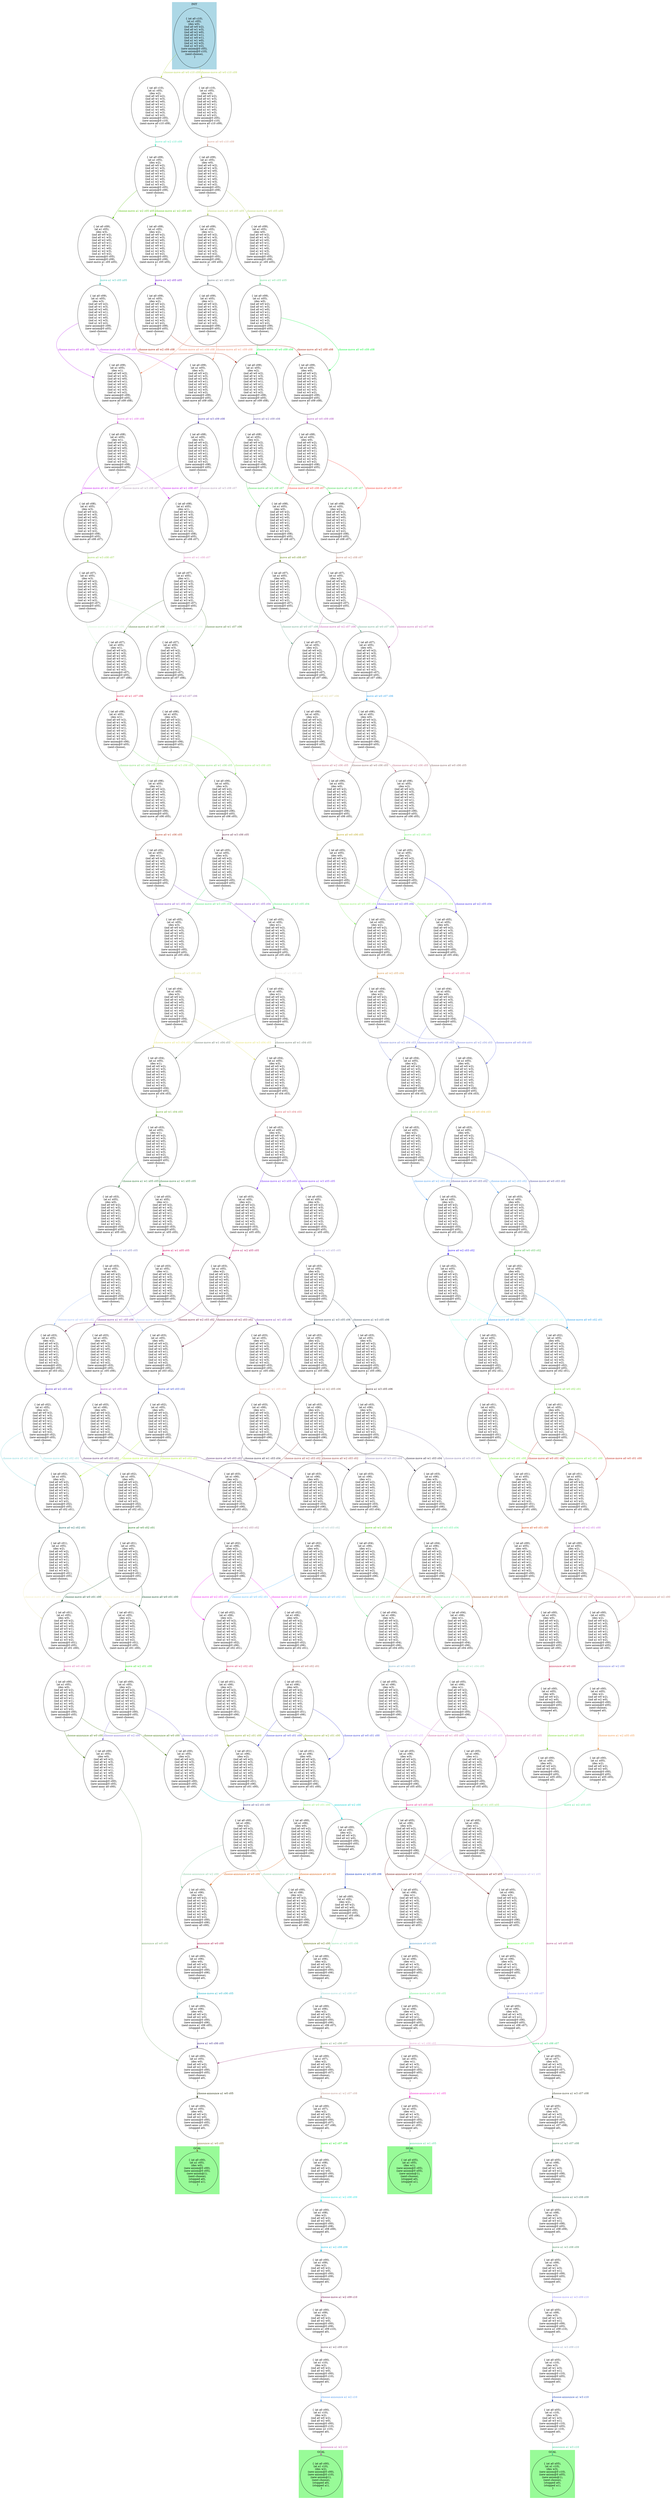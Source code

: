 digraph G {
0 [label="{ (at a0 c10),
(at a1 c05),
(des w0),
(ind a0 w0 w2),
(ind a0 w1 w3),
(ind a0 w2 w0),
(ind a0 w3 w1),
(ind a1 w0 w1),
(ind a1 w1 w0),
(ind a1 w2 w3),
(ind a1 w3 w2),
(new-axiom@0 c05),
(new-axiom@0 c10),
(next-choose),
 }"];
1 [label="{ (at a0 c10),
(at a1 c05),
(des w2),
(ind a0 w0 w2),
(ind a0 w1 w3),
(ind a0 w2 w0),
(ind a0 w3 w1),
(ind a1 w0 w1),
(ind a1 w1 w0),
(ind a1 w2 w3),
(ind a1 w3 w2),
(new-axiom@0 c05),
(new-axiom@0 c10),
(next-move a0 c10 c09),
 }"];
2 [label="{ (at a0 c10),
(at a1 c05),
(des w0),
(ind a0 w0 w2),
(ind a0 w1 w3),
(ind a0 w2 w0),
(ind a0 w3 w1),
(ind a1 w0 w1),
(ind a1 w1 w0),
(ind a1 w2 w3),
(ind a1 w3 w2),
(new-axiom@0 c05),
(new-axiom@0 c10),
(next-move a0 c10 c09),
 }"];
3 [label="{ (at a0 c09),
(at a1 c05),
(des w2),
(ind a0 w0 w2),
(ind a0 w1 w3),
(ind a0 w2 w0),
(ind a0 w3 w1),
(ind a1 w0 w1),
(ind a1 w1 w0),
(ind a1 w2 w3),
(ind a1 w3 w2),
(new-axiom@0 c05),
(new-axiom@0 c09),
(next-choose),
 }"];
4 [label="{ (at a0 c09),
(at a1 c05),
(des w0),
(ind a0 w0 w2),
(ind a0 w1 w3),
(ind a0 w2 w0),
(ind a0 w3 w1),
(ind a1 w0 w1),
(ind a1 w1 w0),
(ind a1 w2 w3),
(ind a1 w3 w2),
(new-axiom@0 c05),
(new-axiom@0 c09),
(next-choose),
 }"];
5 [label="{ (at a0 c09),
(at a1 c05),
(des w3),
(ind a0 w0 w2),
(ind a0 w1 w3),
(ind a0 w2 w0),
(ind a0 w3 w1),
(ind a1 w0 w1),
(ind a1 w1 w0),
(ind a1 w2 w3),
(ind a1 w3 w2),
(new-axiom@0 c05),
(new-axiom@0 c09),
(next-move a1 c05 x05),
 }"];
6 [label="{ (at a0 c09),
(at a1 c05),
(des w2),
(ind a0 w0 w2),
(ind a0 w1 w3),
(ind a0 w2 w0),
(ind a0 w3 w1),
(ind a1 w0 w1),
(ind a1 w1 w0),
(ind a1 w2 w3),
(ind a1 w3 w2),
(new-axiom@0 c05),
(new-axiom@0 c09),
(next-move a1 c05 x05),
 }"];
7 [label="{ (at a0 c09),
(at a1 c05),
(des w1),
(ind a0 w0 w2),
(ind a0 w1 w3),
(ind a0 w2 w0),
(ind a0 w3 w1),
(ind a1 w0 w1),
(ind a1 w1 w0),
(ind a1 w2 w3),
(ind a1 w3 w2),
(new-axiom@0 c05),
(new-axiom@0 c09),
(next-move a1 c05 x05),
 }"];
8 [label="{ (at a0 c09),
(at a1 c05),
(des w0),
(ind a0 w0 w2),
(ind a0 w1 w3),
(ind a0 w2 w0),
(ind a0 w3 w1),
(ind a1 w0 w1),
(ind a1 w1 w0),
(ind a1 w2 w3),
(ind a1 w3 w2),
(new-axiom@0 c05),
(new-axiom@0 c09),
(next-move a1 c05 x05),
 }"];
9 [label="{ (at a0 c09),
(at a1 x05),
(des w3),
(ind a0 w0 w2),
(ind a0 w1 w3),
(ind a0 w2 w0),
(ind a0 w3 w1),
(ind a1 w0 w1),
(ind a1 w1 w0),
(ind a1 w2 w3),
(ind a1 w3 w2),
(new-axiom@0 c09),
(new-axiom@0 x05),
(next-choose),
 }"];
10 [label="{ (at a0 c09),
(at a1 x05),
(des w2),
(ind a0 w0 w2),
(ind a0 w1 w3),
(ind a0 w2 w0),
(ind a0 w3 w1),
(ind a1 w0 w1),
(ind a1 w1 w0),
(ind a1 w2 w3),
(ind a1 w3 w2),
(new-axiom@0 c09),
(new-axiom@0 x05),
(next-choose),
 }"];
11 [label="{ (at a0 c09),
(at a1 x05),
(des w1),
(ind a0 w0 w2),
(ind a0 w1 w3),
(ind a0 w2 w0),
(ind a0 w3 w1),
(ind a1 w0 w1),
(ind a1 w1 w0),
(ind a1 w2 w3),
(ind a1 w3 w2),
(new-axiom@0 c09),
(new-axiom@0 x05),
(next-choose),
 }"];
12 [label="{ (at a0 c09),
(at a1 x05),
(des w0),
(ind a0 w0 w2),
(ind a0 w1 w3),
(ind a0 w2 w0),
(ind a0 w3 w1),
(ind a1 w0 w1),
(ind a1 w1 w0),
(ind a1 w2 w3),
(ind a1 w3 w2),
(new-axiom@0 c09),
(new-axiom@0 x05),
(next-choose),
 }"];
13 [label="{ (at a0 c09),
(at a1 x05),
(des w1),
(ind a0 w0 w2),
(ind a0 w1 w3),
(ind a0 w2 w0),
(ind a0 w3 w1),
(ind a1 w0 w1),
(ind a1 w1 w0),
(ind a1 w2 w3),
(ind a1 w3 w2),
(new-axiom@0 c09),
(new-axiom@0 x05),
(next-move a0 c09 c08),
 }"];
14 [label="{ (at a0 c09),
(at a1 x05),
(des w3),
(ind a0 w0 w2),
(ind a0 w1 w3),
(ind a0 w2 w0),
(ind a0 w3 w1),
(ind a1 w0 w1),
(ind a1 w1 w0),
(ind a1 w2 w3),
(ind a1 w3 w2),
(new-axiom@0 c09),
(new-axiom@0 x05),
(next-move a0 c09 c08),
 }"];
15 [label="{ (at a0 c09),
(at a1 x05),
(des w2),
(ind a0 w0 w2),
(ind a0 w1 w3),
(ind a0 w2 w0),
(ind a0 w3 w1),
(ind a1 w0 w1),
(ind a1 w1 w0),
(ind a1 w2 w3),
(ind a1 w3 w2),
(new-axiom@0 c09),
(new-axiom@0 x05),
(next-move a0 c09 c08),
 }"];
16 [label="{ (at a0 c09),
(at a1 x05),
(des w0),
(ind a0 w0 w2),
(ind a0 w1 w3),
(ind a0 w2 w0),
(ind a0 w3 w1),
(ind a1 w0 w1),
(ind a1 w1 w0),
(ind a1 w2 w3),
(ind a1 w3 w2),
(new-axiom@0 c09),
(new-axiom@0 x05),
(next-move a0 c09 c08),
 }"];
17 [label="{ (at a0 c08),
(at a1 x05),
(des w1),
(ind a0 w0 w2),
(ind a0 w1 w3),
(ind a0 w2 w0),
(ind a0 w3 w1),
(ind a1 w0 w1),
(ind a1 w1 w0),
(ind a1 w2 w3),
(ind a1 w3 w2),
(new-axiom@0 c08),
(new-axiom@0 x05),
(next-choose),
 }"];
18 [label="{ (at a0 c08),
(at a1 x05),
(des w3),
(ind a0 w0 w2),
(ind a0 w1 w3),
(ind a0 w2 w0),
(ind a0 w3 w1),
(ind a1 w0 w1),
(ind a1 w1 w0),
(ind a1 w2 w3),
(ind a1 w3 w2),
(new-axiom@0 c08),
(new-axiom@0 x05),
(next-choose),
 }"];
19 [label="{ (at a0 c08),
(at a1 x05),
(des w2),
(ind a0 w0 w2),
(ind a0 w1 w3),
(ind a0 w2 w0),
(ind a0 w3 w1),
(ind a1 w0 w1),
(ind a1 w1 w0),
(ind a1 w2 w3),
(ind a1 w3 w2),
(new-axiom@0 c08),
(new-axiom@0 x05),
(next-choose),
 }"];
20 [label="{ (at a0 c08),
(at a1 x05),
(des w0),
(ind a0 w0 w2),
(ind a0 w1 w3),
(ind a0 w2 w0),
(ind a0 w3 w1),
(ind a1 w0 w1),
(ind a1 w1 w0),
(ind a1 w2 w3),
(ind a1 w3 w2),
(new-axiom@0 c08),
(new-axiom@0 x05),
(next-choose),
 }"];
21 [label="{ (at a0 c08),
(at a1 x05),
(des w3),
(ind a0 w0 w2),
(ind a0 w1 w3),
(ind a0 w2 w0),
(ind a0 w3 w1),
(ind a1 w0 w1),
(ind a1 w1 w0),
(ind a1 w2 w3),
(ind a1 w3 w2),
(new-axiom@0 c08),
(new-axiom@0 x05),
(next-move a0 c08 c07),
 }"];
22 [label="{ (at a0 c08),
(at a1 x05),
(des w1),
(ind a0 w0 w2),
(ind a0 w1 w3),
(ind a0 w2 w0),
(ind a0 w3 w1),
(ind a1 w0 w1),
(ind a1 w1 w0),
(ind a1 w2 w3),
(ind a1 w3 w2),
(new-axiom@0 c08),
(new-axiom@0 x05),
(next-move a0 c08 c07),
 }"];
23 [label="{ (at a0 c08),
(at a1 x05),
(des w0),
(ind a0 w0 w2),
(ind a0 w1 w3),
(ind a0 w2 w0),
(ind a0 w3 w1),
(ind a1 w0 w1),
(ind a1 w1 w0),
(ind a1 w2 w3),
(ind a1 w3 w2),
(new-axiom@0 c08),
(new-axiom@0 x05),
(next-move a0 c08 c07),
 }"];
24 [label="{ (at a0 c08),
(at a1 x05),
(des w2),
(ind a0 w0 w2),
(ind a0 w1 w3),
(ind a0 w2 w0),
(ind a0 w3 w1),
(ind a1 w0 w1),
(ind a1 w1 w0),
(ind a1 w2 w3),
(ind a1 w3 w2),
(new-axiom@0 c08),
(new-axiom@0 x05),
(next-move a0 c08 c07),
 }"];
25 [label="{ (at a0 c07),
(at a1 x05),
(des w3),
(ind a0 w0 w2),
(ind a0 w1 w3),
(ind a0 w2 w0),
(ind a0 w3 w1),
(ind a1 w0 w1),
(ind a1 w1 w0),
(ind a1 w2 w3),
(ind a1 w3 w2),
(new-axiom@0 c07),
(new-axiom@0 x05),
(next-choose),
 }"];
26 [label="{ (at a0 c07),
(at a1 x05),
(des w1),
(ind a0 w0 w2),
(ind a0 w1 w3),
(ind a0 w2 w0),
(ind a0 w3 w1),
(ind a1 w0 w1),
(ind a1 w1 w0),
(ind a1 w2 w3),
(ind a1 w3 w2),
(new-axiom@0 c07),
(new-axiom@0 x05),
(next-choose),
 }"];
27 [label="{ (at a0 c07),
(at a1 x05),
(des w0),
(ind a0 w0 w2),
(ind a0 w1 w3),
(ind a0 w2 w0),
(ind a0 w3 w1),
(ind a1 w0 w1),
(ind a1 w1 w0),
(ind a1 w2 w3),
(ind a1 w3 w2),
(new-axiom@0 c07),
(new-axiom@0 x05),
(next-choose),
 }"];
28 [label="{ (at a0 c07),
(at a1 x05),
(des w2),
(ind a0 w0 w2),
(ind a0 w1 w3),
(ind a0 w2 w0),
(ind a0 w3 w1),
(ind a1 w0 w1),
(ind a1 w1 w0),
(ind a1 w2 w3),
(ind a1 w3 w2),
(new-axiom@0 c07),
(new-axiom@0 x05),
(next-choose),
 }"];
29 [label="{ (at a0 c07),
(at a1 x05),
(des w1),
(ind a0 w0 w2),
(ind a0 w1 w3),
(ind a0 w2 w0),
(ind a0 w3 w1),
(ind a1 w0 w1),
(ind a1 w1 w0),
(ind a1 w2 w3),
(ind a1 w3 w2),
(new-axiom@0 c07),
(new-axiom@0 x05),
(next-move a0 c07 c06),
 }"];
30 [label="{ (at a0 c07),
(at a1 x05),
(des w3),
(ind a0 w0 w2),
(ind a0 w1 w3),
(ind a0 w2 w0),
(ind a0 w3 w1),
(ind a1 w0 w1),
(ind a1 w1 w0),
(ind a1 w2 w3),
(ind a1 w3 w2),
(new-axiom@0 c07),
(new-axiom@0 x05),
(next-move a0 c07 c06),
 }"];
31 [label="{ (at a0 c07),
(at a1 x05),
(des w2),
(ind a0 w0 w2),
(ind a0 w1 w3),
(ind a0 w2 w0),
(ind a0 w3 w1),
(ind a1 w0 w1),
(ind a1 w1 w0),
(ind a1 w2 w3),
(ind a1 w3 w2),
(new-axiom@0 c07),
(new-axiom@0 x05),
(next-move a0 c07 c06),
 }"];
32 [label="{ (at a0 c07),
(at a1 x05),
(des w0),
(ind a0 w0 w2),
(ind a0 w1 w3),
(ind a0 w2 w0),
(ind a0 w3 w1),
(ind a1 w0 w1),
(ind a1 w1 w0),
(ind a1 w2 w3),
(ind a1 w3 w2),
(new-axiom@0 c07),
(new-axiom@0 x05),
(next-move a0 c07 c06),
 }"];
33 [label="{ (at a0 c06),
(at a1 x05),
(des w1),
(ind a0 w0 w2),
(ind a0 w1 w3),
(ind a0 w2 w0),
(ind a0 w3 w1),
(ind a1 w0 w1),
(ind a1 w1 w0),
(ind a1 w2 w3),
(ind a1 w3 w2),
(new-axiom@0 c06),
(new-axiom@0 x05),
(next-choose),
 }"];
34 [label="{ (at a0 c06),
(at a1 x05),
(des w3),
(ind a0 w0 w2),
(ind a0 w1 w3),
(ind a0 w2 w0),
(ind a0 w3 w1),
(ind a1 w0 w1),
(ind a1 w1 w0),
(ind a1 w2 w3),
(ind a1 w3 w2),
(new-axiom@0 c06),
(new-axiom@0 x05),
(next-choose),
 }"];
35 [label="{ (at a0 c06),
(at a1 x05),
(des w2),
(ind a0 w0 w2),
(ind a0 w1 w3),
(ind a0 w2 w0),
(ind a0 w3 w1),
(ind a1 w0 w1),
(ind a1 w1 w0),
(ind a1 w2 w3),
(ind a1 w3 w2),
(new-axiom@0 c06),
(new-axiom@0 x05),
(next-choose),
 }"];
36 [label="{ (at a0 c06),
(at a1 x05),
(des w0),
(ind a0 w0 w2),
(ind a0 w1 w3),
(ind a0 w2 w0),
(ind a0 w3 w1),
(ind a1 w0 w1),
(ind a1 w1 w0),
(ind a1 w2 w3),
(ind a1 w3 w2),
(new-axiom@0 c06),
(new-axiom@0 x05),
(next-choose),
 }"];
37 [label="{ (at a0 c06),
(at a1 x05),
(des w1),
(ind a0 w0 w2),
(ind a0 w1 w3),
(ind a0 w2 w0),
(ind a0 w3 w1),
(ind a1 w0 w1),
(ind a1 w1 w0),
(ind a1 w2 w3),
(ind a1 w3 w2),
(new-axiom@0 c06),
(new-axiom@0 x05),
(next-move a0 c06 c05),
 }"];
38 [label="{ (at a0 c06),
(at a1 x05),
(des w3),
(ind a0 w0 w2),
(ind a0 w1 w3),
(ind a0 w2 w0),
(ind a0 w3 w1),
(ind a1 w0 w1),
(ind a1 w1 w0),
(ind a1 w2 w3),
(ind a1 w3 w2),
(new-axiom@0 c06),
(new-axiom@0 x05),
(next-move a0 c06 c05),
 }"];
39 [label="{ (at a0 c06),
(at a1 x05),
(des w0),
(ind a0 w0 w2),
(ind a0 w1 w3),
(ind a0 w2 w0),
(ind a0 w3 w1),
(ind a1 w0 w1),
(ind a1 w1 w0),
(ind a1 w2 w3),
(ind a1 w3 w2),
(new-axiom@0 c06),
(new-axiom@0 x05),
(next-move a0 c06 c05),
 }"];
40 [label="{ (at a0 c06),
(at a1 x05),
(des w2),
(ind a0 w0 w2),
(ind a0 w1 w3),
(ind a0 w2 w0),
(ind a0 w3 w1),
(ind a1 w0 w1),
(ind a1 w1 w0),
(ind a1 w2 w3),
(ind a1 w3 w2),
(new-axiom@0 c06),
(new-axiom@0 x05),
(next-move a0 c06 c05),
 }"];
41 [label="{ (at a0 c05),
(at a1 x05),
(des w1),
(ind a0 w0 w2),
(ind a0 w1 w3),
(ind a0 w2 w0),
(ind a0 w3 w1),
(ind a1 w0 w1),
(ind a1 w1 w0),
(ind a1 w2 w3),
(ind a1 w3 w2),
(new-axiom@0 c05),
(new-axiom@0 x05),
(next-choose),
 }"];
42 [label="{ (at a0 c05),
(at a1 x05),
(des w3),
(ind a0 w0 w2),
(ind a0 w1 w3),
(ind a0 w2 w0),
(ind a0 w3 w1),
(ind a1 w0 w1),
(ind a1 w1 w0),
(ind a1 w2 w3),
(ind a1 w3 w2),
(new-axiom@0 c05),
(new-axiom@0 x05),
(next-choose),
 }"];
43 [label="{ (at a0 c05),
(at a1 x05),
(des w0),
(ind a0 w0 w2),
(ind a0 w1 w3),
(ind a0 w2 w0),
(ind a0 w3 w1),
(ind a1 w0 w1),
(ind a1 w1 w0),
(ind a1 w2 w3),
(ind a1 w3 w2),
(new-axiom@0 c05),
(new-axiom@0 x05),
(next-choose),
 }"];
44 [label="{ (at a0 c05),
(at a1 x05),
(des w2),
(ind a0 w0 w2),
(ind a0 w1 w3),
(ind a0 w2 w0),
(ind a0 w3 w1),
(ind a1 w0 w1),
(ind a1 w1 w0),
(ind a1 w2 w3),
(ind a1 w3 w2),
(new-axiom@0 c05),
(new-axiom@0 x05),
(next-choose),
 }"];
45 [label="{ (at a0 c05),
(at a1 x05),
(des w3),
(ind a0 w0 w2),
(ind a0 w1 w3),
(ind a0 w2 w0),
(ind a0 w3 w1),
(ind a1 w0 w1),
(ind a1 w1 w0),
(ind a1 w2 w3),
(ind a1 w3 w2),
(new-axiom@0 c05),
(new-axiom@0 x05),
(next-move a0 c05 c04),
 }"];
46 [label="{ (at a0 c05),
(at a1 x05),
(des w1),
(ind a0 w0 w2),
(ind a0 w1 w3),
(ind a0 w2 w0),
(ind a0 w3 w1),
(ind a1 w0 w1),
(ind a1 w1 w0),
(ind a1 w2 w3),
(ind a1 w3 w2),
(new-axiom@0 c05),
(new-axiom@0 x05),
(next-move a0 c05 c04),
 }"];
47 [label="{ (at a0 c05),
(at a1 x05),
(des w2),
(ind a0 w0 w2),
(ind a0 w1 w3),
(ind a0 w2 w0),
(ind a0 w3 w1),
(ind a1 w0 w1),
(ind a1 w1 w0),
(ind a1 w2 w3),
(ind a1 w3 w2),
(new-axiom@0 c05),
(new-axiom@0 x05),
(next-move a0 c05 c04),
 }"];
48 [label="{ (at a0 c05),
(at a1 x05),
(des w0),
(ind a0 w0 w2),
(ind a0 w1 w3),
(ind a0 w2 w0),
(ind a0 w3 w1),
(ind a1 w0 w1),
(ind a1 w1 w0),
(ind a1 w2 w3),
(ind a1 w3 w2),
(new-axiom@0 c05),
(new-axiom@0 x05),
(next-move a0 c05 c04),
 }"];
49 [label="{ (at a0 c04),
(at a1 x05),
(des w3),
(ind a0 w0 w2),
(ind a0 w1 w3),
(ind a0 w2 w0),
(ind a0 w3 w1),
(ind a1 w0 w1),
(ind a1 w1 w0),
(ind a1 w2 w3),
(ind a1 w3 w2),
(new-axiom@0 c04),
(new-axiom@0 x05),
(next-choose),
 }"];
50 [label="{ (at a0 c04),
(at a1 x05),
(des w1),
(ind a0 w0 w2),
(ind a0 w1 w3),
(ind a0 w2 w0),
(ind a0 w3 w1),
(ind a1 w0 w1),
(ind a1 w1 w0),
(ind a1 w2 w3),
(ind a1 w3 w2),
(new-axiom@0 c04),
(new-axiom@0 x05),
(next-choose),
 }"];
51 [label="{ (at a0 c04),
(at a1 x05),
(des w2),
(ind a0 w0 w2),
(ind a0 w1 w3),
(ind a0 w2 w0),
(ind a0 w3 w1),
(ind a1 w0 w1),
(ind a1 w1 w0),
(ind a1 w2 w3),
(ind a1 w3 w2),
(new-axiom@0 c04),
(new-axiom@0 x05),
(next-choose),
 }"];
52 [label="{ (at a0 c04),
(at a1 x05),
(des w0),
(ind a0 w0 w2),
(ind a0 w1 w3),
(ind a0 w2 w0),
(ind a0 w3 w1),
(ind a1 w0 w1),
(ind a1 w1 w0),
(ind a1 w2 w3),
(ind a1 w3 w2),
(new-axiom@0 c04),
(new-axiom@0 x05),
(next-choose),
 }"];
53 [label="{ (at a0 c04),
(at a1 x05),
(des w1),
(ind a0 w0 w2),
(ind a0 w1 w3),
(ind a0 w2 w0),
(ind a0 w3 w1),
(ind a1 w0 w1),
(ind a1 w1 w0),
(ind a1 w2 w3),
(ind a1 w3 w2),
(new-axiom@0 c04),
(new-axiom@0 x05),
(next-move a0 c04 c03),
 }"];
54 [label="{ (at a0 c04),
(at a1 x05),
(des w3),
(ind a0 w0 w2),
(ind a0 w1 w3),
(ind a0 w2 w0),
(ind a0 w3 w1),
(ind a1 w0 w1),
(ind a1 w1 w0),
(ind a1 w2 w3),
(ind a1 w3 w2),
(new-axiom@0 c04),
(new-axiom@0 x05),
(next-move a0 c04 c03),
 }"];
55 [label="{ (at a0 c04),
(at a1 x05),
(des w0),
(ind a0 w0 w2),
(ind a0 w1 w3),
(ind a0 w2 w0),
(ind a0 w3 w1),
(ind a1 w0 w1),
(ind a1 w1 w0),
(ind a1 w2 w3),
(ind a1 w3 w2),
(new-axiom@0 c04),
(new-axiom@0 x05),
(next-move a0 c04 c03),
 }"];
56 [label="{ (at a0 c04),
(at a1 x05),
(des w2),
(ind a0 w0 w2),
(ind a0 w1 w3),
(ind a0 w2 w0),
(ind a0 w3 w1),
(ind a1 w0 w1),
(ind a1 w1 w0),
(ind a1 w2 w3),
(ind a1 w3 w2),
(new-axiom@0 c04),
(new-axiom@0 x05),
(next-move a0 c04 c03),
 }"];
57 [label="{ (at a0 c03),
(at a1 x05),
(des w1),
(ind a0 w0 w2),
(ind a0 w1 w3),
(ind a0 w2 w0),
(ind a0 w3 w1),
(ind a1 w0 w1),
(ind a1 w1 w0),
(ind a1 w2 w3),
(ind a1 w3 w2),
(new-axiom@0 c03),
(new-axiom@0 x05),
(next-choose),
 }"];
58 [label="{ (at a0 c03),
(at a1 x05),
(des w3),
(ind a0 w0 w2),
(ind a0 w1 w3),
(ind a0 w2 w0),
(ind a0 w3 w1),
(ind a1 w0 w1),
(ind a1 w1 w0),
(ind a1 w2 w3),
(ind a1 w3 w2),
(new-axiom@0 c03),
(new-axiom@0 x05),
(next-choose),
 }"];
59 [label="{ (at a0 c03),
(at a1 x05),
(des w0),
(ind a0 w0 w2),
(ind a0 w1 w3),
(ind a0 w2 w0),
(ind a0 w3 w1),
(ind a1 w0 w1),
(ind a1 w1 w0),
(ind a1 w2 w3),
(ind a1 w3 w2),
(new-axiom@0 c03),
(new-axiom@0 x05),
(next-choose),
 }"];
60 [label="{ (at a0 c03),
(at a1 x05),
(des w2),
(ind a0 w0 w2),
(ind a0 w1 w3),
(ind a0 w2 w0),
(ind a0 w3 w1),
(ind a1 w0 w1),
(ind a1 w1 w0),
(ind a1 w2 w3),
(ind a1 w3 w2),
(new-axiom@0 c03),
(new-axiom@0 x05),
(next-choose),
 }"];
61 [label="{ (at a0 c03),
(at a1 x05),
(des w0),
(ind a0 w0 w2),
(ind a0 w1 w3),
(ind a0 w2 w0),
(ind a0 w3 w1),
(ind a1 w0 w1),
(ind a1 w1 w0),
(ind a1 w2 w3),
(ind a1 w3 w2),
(new-axiom@0 c03),
(new-axiom@0 x05),
(next-move a1 x05 c05),
 }"];
62 [label="{ (at a0 c03),
(at a1 x05),
(des w1),
(ind a0 w0 w2),
(ind a0 w1 w3),
(ind a0 w2 w0),
(ind a0 w3 w1),
(ind a1 w0 w1),
(ind a1 w1 w0),
(ind a1 w2 w3),
(ind a1 w3 w2),
(new-axiom@0 c03),
(new-axiom@0 x05),
(next-move a1 x05 c05),
 }"];
63 [label="{ (at a0 c03),
(at a1 x05),
(des w3),
(ind a0 w0 w2),
(ind a0 w1 w3),
(ind a0 w2 w0),
(ind a0 w3 w1),
(ind a1 w0 w1),
(ind a1 w1 w0),
(ind a1 w2 w3),
(ind a1 w3 w2),
(new-axiom@0 c03),
(new-axiom@0 x05),
(next-move a1 x05 c05),
 }"];
64 [label="{ (at a0 c03),
(at a1 x05),
(des w2),
(ind a0 w0 w2),
(ind a0 w1 w3),
(ind a0 w2 w0),
(ind a0 w3 w1),
(ind a1 w0 w1),
(ind a1 w1 w0),
(ind a1 w2 w3),
(ind a1 w3 w2),
(new-axiom@0 c03),
(new-axiom@0 x05),
(next-move a1 x05 c05),
 }"];
65 [label="{ (at a0 c03),
(at a1 x05),
(des w2),
(ind a0 w0 w2),
(ind a0 w1 w3),
(ind a0 w2 w0),
(ind a0 w3 w1),
(ind a1 w0 w1),
(ind a1 w1 w0),
(ind a1 w2 w3),
(ind a1 w3 w2),
(new-axiom@0 c03),
(new-axiom@0 x05),
(next-move a0 c03 c02),
 }"];
66 [label="{ (at a0 c03),
(at a1 x05),
(des w0),
(ind a0 w0 w2),
(ind a0 w1 w3),
(ind a0 w2 w0),
(ind a0 w3 w1),
(ind a1 w0 w1),
(ind a1 w1 w0),
(ind a1 w2 w3),
(ind a1 w3 w2),
(new-axiom@0 c03),
(new-axiom@0 x05),
(next-move a0 c03 c02),
 }"];
67 [label="{ (at a0 c03),
(at a1 c05),
(des w0),
(ind a0 w0 w2),
(ind a0 w1 w3),
(ind a0 w2 w0),
(ind a0 w3 w1),
(ind a1 w0 w1),
(ind a1 w1 w0),
(ind a1 w2 w3),
(ind a1 w3 w2),
(new-axiom@0 c03),
(new-axiom@0 c05),
(next-choose),
 }"];
68 [label="{ (at a0 c03),
(at a1 c05),
(des w1),
(ind a0 w0 w2),
(ind a0 w1 w3),
(ind a0 w2 w0),
(ind a0 w3 w1),
(ind a1 w0 w1),
(ind a1 w1 w0),
(ind a1 w2 w3),
(ind a1 w3 w2),
(new-axiom@0 c03),
(new-axiom@0 c05),
(next-choose),
 }"];
69 [label="{ (at a0 c03),
(at a1 c05),
(des w3),
(ind a0 w0 w2),
(ind a0 w1 w3),
(ind a0 w2 w0),
(ind a0 w3 w1),
(ind a1 w0 w1),
(ind a1 w1 w0),
(ind a1 w2 w3),
(ind a1 w3 w2),
(new-axiom@0 c03),
(new-axiom@0 c05),
(next-choose),
 }"];
70 [label="{ (at a0 c03),
(at a1 c05),
(des w2),
(ind a0 w0 w2),
(ind a0 w1 w3),
(ind a0 w2 w0),
(ind a0 w3 w1),
(ind a1 w0 w1),
(ind a1 w1 w0),
(ind a1 w2 w3),
(ind a1 w3 w2),
(new-axiom@0 c03),
(new-axiom@0 c05),
(next-choose),
 }"];
71 [label="{ (at a0 c02),
(at a1 x05),
(des w2),
(ind a0 w0 w2),
(ind a0 w1 w3),
(ind a0 w2 w0),
(ind a0 w3 w1),
(ind a1 w0 w1),
(ind a1 w1 w0),
(ind a1 w2 w3),
(ind a1 w3 w2),
(new-axiom@0 c02),
(new-axiom@0 x05),
(next-choose),
 }"];
72 [label="{ (at a0 c02),
(at a1 x05),
(des w0),
(ind a0 w0 w2),
(ind a0 w1 w3),
(ind a0 w2 w0),
(ind a0 w3 w1),
(ind a1 w0 w1),
(ind a1 w1 w0),
(ind a1 w2 w3),
(ind a1 w3 w2),
(new-axiom@0 c02),
(new-axiom@0 x05),
(next-choose),
 }"];
73 [label="{ (at a0 c03),
(at a1 c05),
(des w2),
(ind a0 w0 w2),
(ind a0 w1 w3),
(ind a0 w2 w0),
(ind a0 w3 w1),
(ind a1 w0 w1),
(ind a1 w1 w0),
(ind a1 w2 w3),
(ind a1 w3 w2),
(new-axiom@0 c03),
(new-axiom@0 c05),
(next-move a0 c03 c02),
 }"];
74 [label="{ (at a0 c03),
(at a1 c05),
(des w0),
(ind a0 w0 w2),
(ind a0 w1 w3),
(ind a0 w2 w0),
(ind a0 w3 w1),
(ind a1 w0 w1),
(ind a1 w1 w0),
(ind a1 w2 w3),
(ind a1 w3 w2),
(new-axiom@0 c03),
(new-axiom@0 c05),
(next-move a0 c03 c02),
 }"];
75 [label="{ (at a0 c03),
(at a1 c05),
(des w0),
(ind a0 w0 w2),
(ind a0 w1 w3),
(ind a0 w2 w0),
(ind a0 w3 w1),
(ind a1 w0 w1),
(ind a1 w1 w0),
(ind a1 w2 w3),
(ind a1 w3 w2),
(new-axiom@0 c03),
(new-axiom@0 c05),
(next-move a1 c05 c06),
 }"];
76 [label="{ (at a0 c03),
(at a1 c05),
(des w1),
(ind a0 w0 w2),
(ind a0 w1 w3),
(ind a0 w2 w0),
(ind a0 w3 w1),
(ind a1 w0 w1),
(ind a1 w1 w0),
(ind a1 w2 w3),
(ind a1 w3 w2),
(new-axiom@0 c03),
(new-axiom@0 c05),
(next-move a1 c05 c06),
 }"];
77 [label="{ (at a0 c03),
(at a1 c05),
(des w2),
(ind a0 w0 w2),
(ind a0 w1 w3),
(ind a0 w2 w0),
(ind a0 w3 w1),
(ind a1 w0 w1),
(ind a1 w1 w0),
(ind a1 w2 w3),
(ind a1 w3 w2),
(new-axiom@0 c03),
(new-axiom@0 c05),
(next-move a1 c05 c06),
 }"];
78 [label="{ (at a0 c03),
(at a1 c05),
(des w3),
(ind a0 w0 w2),
(ind a0 w1 w3),
(ind a0 w2 w0),
(ind a0 w3 w1),
(ind a1 w0 w1),
(ind a1 w1 w0),
(ind a1 w2 w3),
(ind a1 w3 w2),
(new-axiom@0 c03),
(new-axiom@0 c05),
(next-move a1 c05 c06),
 }"];
79 [label="{ (at a0 c02),
(at a1 x05),
(des w2),
(ind a0 w0 w2),
(ind a0 w1 w3),
(ind a0 w2 w0),
(ind a0 w3 w1),
(ind a1 w0 w1),
(ind a1 w1 w0),
(ind a1 w2 w3),
(ind a1 w3 w2),
(new-axiom@0 c02),
(new-axiom@0 x05),
(next-move a0 c02 c01),
 }"];
80 [label="{ (at a0 c02),
(at a1 x05),
(des w0),
(ind a0 w0 w2),
(ind a0 w1 w3),
(ind a0 w2 w0),
(ind a0 w3 w1),
(ind a1 w0 w1),
(ind a1 w1 w0),
(ind a1 w2 w3),
(ind a1 w3 w2),
(new-axiom@0 c02),
(new-axiom@0 x05),
(next-move a0 c02 c01),
 }"];
81 [label="{ (at a0 c02),
(at a1 c05),
(des w2),
(ind a0 w0 w2),
(ind a0 w1 w3),
(ind a0 w2 w0),
(ind a0 w3 w1),
(ind a1 w0 w1),
(ind a1 w1 w0),
(ind a1 w2 w3),
(ind a1 w3 w2),
(new-axiom@0 c02),
(new-axiom@0 c05),
(next-choose),
 }"];
82 [label="{ (at a0 c02),
(at a1 c05),
(des w0),
(ind a0 w0 w2),
(ind a0 w1 w3),
(ind a0 w2 w0),
(ind a0 w3 w1),
(ind a1 w0 w1),
(ind a1 w1 w0),
(ind a1 w2 w3),
(ind a1 w3 w2),
(new-axiom@0 c02),
(new-axiom@0 c05),
(next-choose),
 }"];
83 [label="{ (at a0 c03),
(at a1 c06),
(des w0),
(ind a0 w0 w2),
(ind a0 w1 w3),
(ind a0 w2 w0),
(ind a0 w3 w1),
(ind a1 w0 w1),
(ind a1 w1 w0),
(ind a1 w2 w3),
(ind a1 w3 w2),
(new-axiom@0 c03),
(new-axiom@0 c06),
(next-choose),
 }"];
84 [label="{ (at a0 c03),
(at a1 c06),
(des w1),
(ind a0 w0 w2),
(ind a0 w1 w3),
(ind a0 w2 w0),
(ind a0 w3 w1),
(ind a1 w0 w1),
(ind a1 w1 w0),
(ind a1 w2 w3),
(ind a1 w3 w2),
(new-axiom@0 c03),
(new-axiom@0 c06),
(next-choose),
 }"];
85 [label="{ (at a0 c03),
(at a1 c06),
(des w2),
(ind a0 w0 w2),
(ind a0 w1 w3),
(ind a0 w2 w0),
(ind a0 w3 w1),
(ind a1 w0 w1),
(ind a1 w1 w0),
(ind a1 w2 w3),
(ind a1 w3 w2),
(new-axiom@0 c03),
(new-axiom@0 c06),
(next-choose),
 }"];
86 [label="{ (at a0 c03),
(at a1 c06),
(des w3),
(ind a0 w0 w2),
(ind a0 w1 w3),
(ind a0 w2 w0),
(ind a0 w3 w1),
(ind a1 w0 w1),
(ind a1 w1 w0),
(ind a1 w2 w3),
(ind a1 w3 w2),
(new-axiom@0 c03),
(new-axiom@0 c06),
(next-choose),
 }"];
87 [label="{ (at a0 c01),
(at a1 x05),
(des w2),
(ind a0 w0 w2),
(ind a0 w1 w3),
(ind a0 w2 w0),
(ind a0 w3 w1),
(ind a1 w0 w1),
(ind a1 w1 w0),
(ind a1 w2 w3),
(ind a1 w3 w2),
(new-axiom@0 c01),
(new-axiom@0 x05),
(next-choose),
 }"];
88 [label="{ (at a0 c01),
(at a1 x05),
(des w0),
(ind a0 w0 w2),
(ind a0 w1 w3),
(ind a0 w2 w0),
(ind a0 w3 w1),
(ind a1 w0 w1),
(ind a1 w1 w0),
(ind a1 w2 w3),
(ind a1 w3 w2),
(new-axiom@0 c01),
(new-axiom@0 x05),
(next-choose),
 }"];
89 [label="{ (at a0 c02),
(at a1 c05),
(des w2),
(ind a0 w0 w2),
(ind a0 w1 w3),
(ind a0 w2 w0),
(ind a0 w3 w1),
(ind a1 w0 w1),
(ind a1 w1 w0),
(ind a1 w2 w3),
(ind a1 w3 w2),
(new-axiom@0 c02),
(new-axiom@0 c05),
(next-move a0 c02 c01),
 }"];
90 [label="{ (at a0 c02),
(at a1 c05),
(des w0),
(ind a0 w0 w2),
(ind a0 w1 w3),
(ind a0 w2 w0),
(ind a0 w3 w1),
(ind a1 w0 w1),
(ind a1 w1 w0),
(ind a1 w2 w3),
(ind a1 w3 w2),
(new-axiom@0 c02),
(new-axiom@0 c05),
(next-move a0 c02 c01),
 }"];
91 [label="{ (at a0 c03),
(at a1 c06),
(des w2),
(ind a0 w0 w2),
(ind a0 w1 w3),
(ind a0 w2 w0),
(ind a0 w3 w1),
(ind a1 w0 w1),
(ind a1 w1 w0),
(ind a1 w2 w3),
(ind a1 w3 w2),
(new-axiom@0 c03),
(new-axiom@0 c06),
(next-move a0 c03 c02),
 }"];
92 [label="{ (at a0 c03),
(at a1 c06),
(des w0),
(ind a0 w0 w2),
(ind a0 w1 w3),
(ind a0 w2 w0),
(ind a0 w3 w1),
(ind a1 w0 w1),
(ind a1 w1 w0),
(ind a1 w2 w3),
(ind a1 w3 w2),
(new-axiom@0 c03),
(new-axiom@0 c06),
(next-move a0 c03 c02),
 }"];
93 [label="{ (at a0 c03),
(at a1 c06),
(des w1),
(ind a0 w0 w2),
(ind a0 w1 w3),
(ind a0 w2 w0),
(ind a0 w3 w1),
(ind a1 w0 w1),
(ind a1 w1 w0),
(ind a1 w2 w3),
(ind a1 w3 w2),
(new-axiom@0 c03),
(new-axiom@0 c06),
(next-move a0 c03 c04),
 }"];
94 [label="{ (at a0 c03),
(at a1 c06),
(des w3),
(ind a0 w0 w2),
(ind a0 w1 w3),
(ind a0 w2 w0),
(ind a0 w3 w1),
(ind a1 w0 w1),
(ind a1 w1 w0),
(ind a1 w2 w3),
(ind a1 w3 w2),
(new-axiom@0 c03),
(new-axiom@0 c06),
(next-move a0 c03 c04),
 }"];
95 [label="{ (at a0 c01),
(at a1 x05),
(des w0),
(ind a0 w0 w2),
(ind a0 w1 w3),
(ind a0 w2 w0),
(ind a0 w3 w1),
(ind a1 w0 w1),
(ind a1 w1 w0),
(ind a1 w2 w3),
(ind a1 w3 w2),
(new-axiom@0 c01),
(new-axiom@0 x05),
(next-move a0 c01 c00),
 }"];
96 [label="{ (at a0 c01),
(at a1 x05),
(des w2),
(ind a0 w0 w2),
(ind a0 w1 w3),
(ind a0 w2 w0),
(ind a0 w3 w1),
(ind a1 w0 w1),
(ind a1 w1 w0),
(ind a1 w2 w3),
(ind a1 w3 w2),
(new-axiom@0 c01),
(new-axiom@0 x05),
(next-move a0 c01 c00),
 }"];
97 [label="{ (at a0 c01),
(at a1 c05),
(des w2),
(ind a0 w0 w2),
(ind a0 w1 w3),
(ind a0 w2 w0),
(ind a0 w3 w1),
(ind a1 w0 w1),
(ind a1 w1 w0),
(ind a1 w2 w3),
(ind a1 w3 w2),
(new-axiom@0 c01),
(new-axiom@0 c05),
(next-choose),
 }"];
98 [label="{ (at a0 c01),
(at a1 c05),
(des w0),
(ind a0 w0 w2),
(ind a0 w1 w3),
(ind a0 w2 w0),
(ind a0 w3 w1),
(ind a1 w0 w1),
(ind a1 w1 w0),
(ind a1 w2 w3),
(ind a1 w3 w2),
(new-axiom@0 c01),
(new-axiom@0 c05),
(next-choose),
 }"];
99 [label="{ (at a0 c02),
(at a1 c06),
(des w2),
(ind a0 w0 w2),
(ind a0 w1 w3),
(ind a0 w2 w0),
(ind a0 w3 w1),
(ind a1 w0 w1),
(ind a1 w1 w0),
(ind a1 w2 w3),
(ind a1 w3 w2),
(new-axiom@0 c02),
(new-axiom@0 c06),
(next-choose),
 }"];
100 [label="{ (at a0 c02),
(at a1 c06),
(des w0),
(ind a0 w0 w2),
(ind a0 w1 w3),
(ind a0 w2 w0),
(ind a0 w3 w1),
(ind a1 w0 w1),
(ind a1 w1 w0),
(ind a1 w2 w3),
(ind a1 w3 w2),
(new-axiom@0 c02),
(new-axiom@0 c06),
(next-choose),
 }"];
101 [label="{ (at a0 c04),
(at a1 c06),
(des w1),
(ind a0 w0 w2),
(ind a0 w1 w3),
(ind a0 w2 w0),
(ind a0 w3 w1),
(ind a1 w0 w1),
(ind a1 w1 w0),
(ind a1 w2 w3),
(ind a1 w3 w2),
(new-axiom@0 c04),
(new-axiom@0 c06),
(next-choose),
 }"];
102 [label="{ (at a0 c04),
(at a1 c06),
(des w3),
(ind a0 w0 w2),
(ind a0 w1 w3),
(ind a0 w2 w0),
(ind a0 w3 w1),
(ind a1 w0 w1),
(ind a1 w1 w0),
(ind a1 w2 w3),
(ind a1 w3 w2),
(new-axiom@0 c04),
(new-axiom@0 c06),
(next-choose),
 }"];
103 [label="{ (at a0 c00),
(at a1 x05),
(des w0),
(ind a0 w0 w2),
(ind a0 w1 w3),
(ind a0 w2 w0),
(ind a0 w3 w1),
(ind a1 w0 w1),
(ind a1 w1 w0),
(ind a1 w2 w3),
(ind a1 w3 w2),
(new-axiom@0 c00),
(new-axiom@0 x05),
(next-choose),
 }"];
104 [label="{ (at a0 c00),
(at a1 x05),
(des w2),
(ind a0 w0 w2),
(ind a0 w1 w3),
(ind a0 w2 w0),
(ind a0 w3 w1),
(ind a1 w0 w1),
(ind a1 w1 w0),
(ind a1 w2 w3),
(ind a1 w3 w2),
(new-axiom@0 c00),
(new-axiom@0 x05),
(next-choose),
 }"];
105 [label="{ (at a0 c01),
(at a1 c05),
(des w0),
(ind a0 w0 w2),
(ind a0 w1 w3),
(ind a0 w2 w0),
(ind a0 w3 w1),
(ind a1 w0 w1),
(ind a1 w1 w0),
(ind a1 w2 w3),
(ind a1 w3 w2),
(new-axiom@0 c01),
(new-axiom@0 c05),
(next-move a0 c01 c00),
 }"];
106 [label="{ (at a0 c01),
(at a1 c05),
(des w2),
(ind a0 w0 w2),
(ind a0 w1 w3),
(ind a0 w2 w0),
(ind a0 w3 w1),
(ind a1 w0 w1),
(ind a1 w1 w0),
(ind a1 w2 w3),
(ind a1 w3 w2),
(new-axiom@0 c01),
(new-axiom@0 c05),
(next-move a0 c01 c00),
 }"];
107 [label="{ (at a0 c02),
(at a1 c06),
(des w2),
(ind a0 w0 w2),
(ind a0 w1 w3),
(ind a0 w2 w0),
(ind a0 w3 w1),
(ind a1 w0 w1),
(ind a1 w1 w0),
(ind a1 w2 w3),
(ind a1 w3 w2),
(new-axiom@0 c02),
(new-axiom@0 c06),
(next-move a0 c02 c01),
 }"];
108 [label="{ (at a0 c02),
(at a1 c06),
(des w0),
(ind a0 w0 w2),
(ind a0 w1 w3),
(ind a0 w2 w0),
(ind a0 w3 w1),
(ind a1 w0 w1),
(ind a1 w1 w0),
(ind a1 w2 w3),
(ind a1 w3 w2),
(new-axiom@0 c02),
(new-axiom@0 c06),
(next-move a0 c02 c01),
 }"];
109 [label="{ (at a0 c04),
(at a1 c06),
(des w3),
(ind a0 w0 w2),
(ind a0 w1 w3),
(ind a0 w2 w0),
(ind a0 w3 w1),
(ind a1 w0 w1),
(ind a1 w1 w0),
(ind a1 w2 w3),
(ind a1 w3 w2),
(new-axiom@0 c04),
(new-axiom@0 c06),
(next-move a0 c04 c05),
 }"];
110 [label="{ (at a0 c04),
(at a1 c06),
(des w1),
(ind a0 w0 w2),
(ind a0 w1 w3),
(ind a0 w2 w0),
(ind a0 w3 w1),
(ind a1 w0 w1),
(ind a1 w1 w0),
(ind a1 w2 w3),
(ind a1 w3 w2),
(new-axiom@0 c04),
(new-axiom@0 c06),
(next-move a0 c04 c05),
 }"];
111 [label="{ (at a0 c00),
(at a1 x05),
(des w2),
(ind a0 w0 w2),
(ind a0 w1 w3),
(ind a0 w2 w0),
(ind a0 w3 w1),
(ind a1 w0 w1),
(ind a1 w1 w0),
(ind a1 w2 w3),
(ind a1 w3 w2),
(new-axiom@0 c00),
(new-axiom@0 x05),
(next-annc a0 c00),
 }"];
112 [label="{ (at a0 c00),
(at a1 x05),
(des w0),
(ind a0 w0 w2),
(ind a0 w1 w3),
(ind a0 w2 w0),
(ind a0 w3 w1),
(ind a1 w0 w1),
(ind a1 w1 w0),
(ind a1 w2 w3),
(ind a1 w3 w2),
(new-axiom@0 c00),
(new-axiom@0 x05),
(next-annc a0 c00),
 }"];
113 [label="{ (at a0 c00),
(at a1 c05),
(des w0),
(ind a0 w0 w2),
(ind a0 w1 w3),
(ind a0 w2 w0),
(ind a0 w3 w1),
(ind a1 w0 w1),
(ind a1 w1 w0),
(ind a1 w2 w3),
(ind a1 w3 w2),
(new-axiom@0 c00),
(new-axiom@0 c05),
(next-choose),
 }"];
114 [label="{ (at a0 c00),
(at a1 c05),
(des w2),
(ind a0 w0 w2),
(ind a0 w1 w3),
(ind a0 w2 w0),
(ind a0 w3 w1),
(ind a1 w0 w1),
(ind a1 w1 w0),
(ind a1 w2 w3),
(ind a1 w3 w2),
(new-axiom@0 c00),
(new-axiom@0 c05),
(next-choose),
 }"];
115 [label="{ (at a0 c01),
(at a1 c06),
(des w2),
(ind a0 w0 w2),
(ind a0 w1 w3),
(ind a0 w2 w0),
(ind a0 w3 w1),
(ind a1 w0 w1),
(ind a1 w1 w0),
(ind a1 w2 w3),
(ind a1 w3 w2),
(new-axiom@0 c01),
(new-axiom@0 c06),
(next-choose),
 }"];
116 [label="{ (at a0 c01),
(at a1 c06),
(des w0),
(ind a0 w0 w2),
(ind a0 w1 w3),
(ind a0 w2 w0),
(ind a0 w3 w1),
(ind a1 w0 w1),
(ind a1 w1 w0),
(ind a1 w2 w3),
(ind a1 w3 w2),
(new-axiom@0 c01),
(new-axiom@0 c06),
(next-choose),
 }"];
117 [label="{ (at a0 c05),
(at a1 c06),
(des w3),
(ind a0 w0 w2),
(ind a0 w1 w3),
(ind a0 w2 w0),
(ind a0 w3 w1),
(ind a1 w0 w1),
(ind a1 w1 w0),
(ind a1 w2 w3),
(ind a1 w3 w2),
(new-axiom@0 c05),
(new-axiom@0 c06),
(next-choose),
 }"];
118 [label="{ (at a0 c05),
(at a1 c06),
(des w1),
(ind a0 w0 w2),
(ind a0 w1 w3),
(ind a0 w2 w0),
(ind a0 w3 w1),
(ind a1 w0 w1),
(ind a1 w1 w0),
(ind a1 w2 w3),
(ind a1 w3 w2),
(new-axiom@0 c05),
(new-axiom@0 c06),
(next-choose),
 }"];
119 [label="{ (at a0 c00),
(at a1 x05),
(des w2),
(ind a0 w0 w2),
(ind a0 w2 w0),
(new-axiom@0 c00),
(new-axiom@0 x05),
(next-choose),
(stopped a0),
 }"];
120 [label="{ (at a0 c00),
(at a1 x05),
(des w0),
(ind a0 w0 w2),
(ind a0 w2 w0),
(new-axiom@0 c00),
(new-axiom@0 x05),
(next-choose),
(stopped a0),
 }"];
121 [label="{ (at a0 c00),
(at a1 c05),
(des w2),
(ind a0 w0 w2),
(ind a0 w1 w3),
(ind a0 w2 w0),
(ind a0 w3 w1),
(ind a1 w0 w1),
(ind a1 w1 w0),
(ind a1 w2 w3),
(ind a1 w3 w2),
(new-axiom@0 c00),
(new-axiom@0 c05),
(next-annc a0 c00),
 }"];
122 [label="{ (at a0 c00),
(at a1 c05),
(des w0),
(ind a0 w0 w2),
(ind a0 w1 w3),
(ind a0 w2 w0),
(ind a0 w3 w1),
(ind a1 w0 w1),
(ind a1 w1 w0),
(ind a1 w2 w3),
(ind a1 w3 w2),
(new-axiom@0 c00),
(new-axiom@0 c05),
(next-annc a0 c00),
 }"];
123 [label="{ (at a0 c01),
(at a1 c06),
(des w0),
(ind a0 w0 w2),
(ind a0 w1 w3),
(ind a0 w2 w0),
(ind a0 w3 w1),
(ind a1 w0 w1),
(ind a1 w1 w0),
(ind a1 w2 w3),
(ind a1 w3 w2),
(new-axiom@0 c01),
(new-axiom@0 c06),
(next-move a0 c01 c00),
 }"];
124 [label="{ (at a0 c01),
(at a1 c06),
(des w2),
(ind a0 w0 w2),
(ind a0 w1 w3),
(ind a0 w2 w0),
(ind a0 w3 w1),
(ind a1 w0 w1),
(ind a1 w1 w0),
(ind a1 w2 w3),
(ind a1 w3 w2),
(new-axiom@0 c01),
(new-axiom@0 c06),
(next-move a0 c01 c00),
 }"];
125 [label="{ (at a0 c05),
(at a1 c06),
(des w1),
(ind a0 w0 w2),
(ind a0 w1 w3),
(ind a0 w2 w0),
(ind a0 w3 w1),
(ind a1 w0 w1),
(ind a1 w1 w0),
(ind a1 w2 w3),
(ind a1 w3 w2),
(new-axiom@0 c05),
(new-axiom@0 c06),
(next-move a0 c05 x05),
 }"];
126 [label="{ (at a0 c05),
(at a1 c06),
(des w3),
(ind a0 w0 w2),
(ind a0 w1 w3),
(ind a0 w2 w0),
(ind a0 w3 w1),
(ind a1 w0 w1),
(ind a1 w1 w0),
(ind a1 w2 w3),
(ind a1 w3 w2),
(new-axiom@0 c05),
(new-axiom@0 c06),
(next-move a0 c05 x05),
 }"];
127 [label="{ (at a0 c00),
(at a1 x05),
(des w2),
(ind a0 w0 w2),
(ind a0 w2 w0),
(new-axiom@0 c00),
(new-axiom@0 x05),
(next-move a1 x05 c05),
(stopped a0),
 }"];
128 [label="{ (at a0 c00),
(at a1 x05),
(des w0),
(ind a0 w0 w2),
(ind a0 w2 w0),
(new-axiom@0 c00),
(new-axiom@0 x05),
(next-move a1 x05 c05),
(stopped a0),
 }"];
129 [label="{ (at a0 c00),
(at a1 c05),
(des w2),
(ind a0 w0 w2),
(ind a0 w2 w0),
(new-axiom@0 c00),
(new-axiom@0 c05),
(next-choose),
(stopped a0),
 }"];
130 [label="{ (at a0 c00),
(at a1 c05),
(des w0),
(ind a0 w0 w2),
(ind a0 w2 w0),
(new-axiom@0 c00),
(new-axiom@0 c05),
(next-choose),
(stopped a0),
 }"];
131 [label="{ (at a0 c00),
(at a1 c06),
(des w0),
(ind a0 w0 w2),
(ind a0 w1 w3),
(ind a0 w2 w0),
(ind a0 w3 w1),
(ind a1 w0 w1),
(ind a1 w1 w0),
(ind a1 w2 w3),
(ind a1 w3 w2),
(new-axiom@0 c00),
(new-axiom@0 c06),
(next-choose),
 }"];
132 [label="{ (at a0 c00),
(at a1 c06),
(des w2),
(ind a0 w0 w2),
(ind a0 w1 w3),
(ind a0 w2 w0),
(ind a0 w3 w1),
(ind a1 w0 w1),
(ind a1 w1 w0),
(ind a1 w2 w3),
(ind a1 w3 w2),
(new-axiom@0 c00),
(new-axiom@0 c06),
(next-choose),
 }"];
133 [label="{ (at a0 x05),
(at a1 c06),
(des w1),
(ind a0 w0 w2),
(ind a0 w1 w3),
(ind a0 w2 w0),
(ind a0 w3 w1),
(ind a1 w0 w1),
(ind a1 w1 w0),
(ind a1 w2 w3),
(ind a1 w3 w2),
(new-axiom@0 c06),
(new-axiom@0 x05),
(next-choose),
 }"];
134 [label="{ (at a0 x05),
(at a1 c06),
(des w3),
(ind a0 w0 w2),
(ind a0 w1 w3),
(ind a0 w2 w0),
(ind a0 w3 w1),
(ind a1 w0 w1),
(ind a1 w1 w0),
(ind a1 w2 w3),
(ind a1 w3 w2),
(new-axiom@0 c06),
(new-axiom@0 x05),
(next-choose),
 }"];
135 [label="{ (at a0 c00),
(at a1 c05),
(des w2),
(ind a0 w0 w2),
(ind a0 w2 w0),
(new-axiom@0 c00),
(new-axiom@0 c05),
(next-move a1 c05 c06),
(stopped a0),
 }"];
136 [label="{ (at a0 c00),
(at a1 c05),
(des w0),
(ind a0 w0 w2),
(ind a0 w2 w0),
(new-axiom@0 c00),
(new-axiom@0 c05),
(next-annc a1 c05),
(stopped a0),
 }"];
137 [label="{ (at a0 c00),
(at a1 c06),
(des w2),
(ind a0 w0 w2),
(ind a0 w1 w3),
(ind a0 w2 w0),
(ind a0 w3 w1),
(ind a1 w0 w1),
(ind a1 w1 w0),
(ind a1 w2 w3),
(ind a1 w3 w2),
(new-axiom@0 c00),
(new-axiom@0 c06),
(next-annc a0 c00),
 }"];
138 [label="{ (at a0 c00),
(at a1 c06),
(des w0),
(ind a0 w0 w2),
(ind a0 w1 w3),
(ind a0 w2 w0),
(ind a0 w3 w1),
(ind a1 w0 w1),
(ind a1 w1 w0),
(ind a1 w2 w3),
(ind a1 w3 w2),
(new-axiom@0 c00),
(new-axiom@0 c06),
(next-annc a0 c00),
 }"];
139 [label="{ (at a0 x05),
(at a1 c06),
(des w1),
(ind a0 w0 w2),
(ind a0 w1 w3),
(ind a0 w2 w0),
(ind a0 w3 w1),
(ind a1 w0 w1),
(ind a1 w1 w0),
(ind a1 w2 w3),
(ind a1 w3 w2),
(new-axiom@0 c06),
(new-axiom@0 x05),
(next-annc a0 x05),
 }"];
140 [label="{ (at a0 x05),
(at a1 c06),
(des w3),
(ind a0 w0 w2),
(ind a0 w1 w3),
(ind a0 w2 w0),
(ind a0 w3 w1),
(ind a1 w0 w1),
(ind a1 w1 w0),
(ind a1 w2 w3),
(ind a1 w3 w2),
(new-axiom@0 c06),
(new-axiom@0 x05),
(next-annc a0 x05),
 }"];
141 [label="{ (at a0 c00),
(at a1 c06),
(des w2),
(ind a0 w0 w2),
(ind a0 w2 w0),
(new-axiom@0 c00),
(new-axiom@0 c06),
(next-choose),
(stopped a0),
 }"];
142 [label="{ (at a0 c00),
(at a1 c05),
(des w0),
(new-axiom@0 c00),
(new-axiom@0 c05),
(new-axiom@1),
(next-choose),
(stopped a0),
(stopped a1),
 }"];
143 [label="{ (at a0 c00),
(at a1 c06),
(des w0),
(ind a0 w0 w2),
(ind a0 w2 w0),
(new-axiom@0 c00),
(new-axiom@0 c06),
(next-choose),
(stopped a0),
 }"];
144 [label="{ (at a0 x05),
(at a1 c06),
(des w1),
(ind a0 w1 w3),
(ind a0 w3 w1),
(new-axiom@0 c06),
(new-axiom@0 x05),
(next-choose),
(stopped a0),
 }"];
145 [label="{ (at a0 x05),
(at a1 c06),
(des w3),
(ind a0 w1 w3),
(ind a0 w3 w1),
(new-axiom@0 c06),
(new-axiom@0 x05),
(next-choose),
(stopped a0),
 }"];
146 [label="{ (at a0 c00),
(at a1 c06),
(des w2),
(ind a0 w0 w2),
(ind a0 w2 w0),
(new-axiom@0 c00),
(new-axiom@0 c06),
(next-move a1 c06 c07),
(stopped a0),
 }"];
147 [label="{ (at a0 c00),
(at a1 c06),
(des w0),
(ind a0 w0 w2),
(ind a0 w2 w0),
(new-axiom@0 c00),
(new-axiom@0 c06),
(next-move a1 c06 c05),
(stopped a0),
 }"];
148 [label="{ (at a0 x05),
(at a1 c06),
(des w1),
(ind a0 w1 w3),
(ind a0 w3 w1),
(new-axiom@0 c06),
(new-axiom@0 x05),
(next-move a1 c06 c05),
(stopped a0),
 }"];
149 [label="{ (at a0 x05),
(at a1 c06),
(des w3),
(ind a0 w1 w3),
(ind a0 w3 w1),
(new-axiom@0 c06),
(new-axiom@0 x05),
(next-move a1 c06 c07),
(stopped a0),
 }"];
150 [label="{ (at a0 c00),
(at a1 c07),
(des w2),
(ind a0 w0 w2),
(ind a0 w2 w0),
(new-axiom@0 c00),
(new-axiom@0 c07),
(next-choose),
(stopped a0),
 }"];
151 [label="{ (at a0 x05),
(at a1 c05),
(des w1),
(ind a0 w1 w3),
(ind a0 w3 w1),
(new-axiom@0 c05),
(new-axiom@0 x05),
(next-choose),
(stopped a0),
 }"];
152 [label="{ (at a0 x05),
(at a1 c07),
(des w3),
(ind a0 w1 w3),
(ind a0 w3 w1),
(new-axiom@0 c07),
(new-axiom@0 x05),
(next-choose),
(stopped a0),
 }"];
153 [label="{ (at a0 c00),
(at a1 c07),
(des w2),
(ind a0 w0 w2),
(ind a0 w2 w0),
(new-axiom@0 c00),
(new-axiom@0 c07),
(next-move a1 c07 c08),
(stopped a0),
 }"];
154 [label="{ (at a0 x05),
(at a1 c05),
(des w1),
(ind a0 w1 w3),
(ind a0 w3 w1),
(new-axiom@0 c05),
(new-axiom@0 x05),
(next-annc a1 c05),
(stopped a0),
 }"];
155 [label="{ (at a0 x05),
(at a1 c07),
(des w3),
(ind a0 w1 w3),
(ind a0 w3 w1),
(new-axiom@0 c07),
(new-axiom@0 x05),
(next-move a1 c07 c08),
(stopped a0),
 }"];
156 [label="{ (at a0 c00),
(at a1 c08),
(des w2),
(ind a0 w0 w2),
(ind a0 w2 w0),
(new-axiom@0 c00),
(new-axiom@0 c08),
(next-choose),
(stopped a0),
 }"];
157 [label="{ (at a0 x05),
(at a1 c05),
(des w1),
(new-axiom@0 c05),
(new-axiom@0 x05),
(new-axiom@1),
(next-choose),
(stopped a0),
(stopped a1),
 }"];
158 [label="{ (at a0 x05),
(at a1 c08),
(des w3),
(ind a0 w1 w3),
(ind a0 w3 w1),
(new-axiom@0 c08),
(new-axiom@0 x05),
(next-choose),
(stopped a0),
 }"];
159 [label="{ (at a0 c00),
(at a1 c08),
(des w2),
(ind a0 w0 w2),
(ind a0 w2 w0),
(new-axiom@0 c00),
(new-axiom@0 c08),
(next-move a1 c08 c09),
(stopped a0),
 }"];
160 [label="{ (at a0 x05),
(at a1 c08),
(des w3),
(ind a0 w1 w3),
(ind a0 w3 w1),
(new-axiom@0 c08),
(new-axiom@0 x05),
(next-move a1 c08 c09),
(stopped a0),
 }"];
161 [label="{ (at a0 c00),
(at a1 c09),
(des w2),
(ind a0 w0 w2),
(ind a0 w2 w0),
(new-axiom@0 c00),
(new-axiom@0 c09),
(next-choose),
(stopped a0),
 }"];
162 [label="{ (at a0 x05),
(at a1 c09),
(des w3),
(ind a0 w1 w3),
(ind a0 w3 w1),
(new-axiom@0 c09),
(new-axiom@0 x05),
(next-choose),
(stopped a0),
 }"];
163 [label="{ (at a0 c00),
(at a1 c09),
(des w2),
(ind a0 w0 w2),
(ind a0 w2 w0),
(new-axiom@0 c00),
(new-axiom@0 c09),
(next-move a1 c09 c10),
(stopped a0),
 }"];
164 [label="{ (at a0 x05),
(at a1 c09),
(des w3),
(ind a0 w1 w3),
(ind a0 w3 w1),
(new-axiom@0 c09),
(new-axiom@0 x05),
(next-move a1 c09 c10),
(stopped a0),
 }"];
165 [label="{ (at a0 c00),
(at a1 c10),
(des w2),
(ind a0 w0 w2),
(ind a0 w2 w0),
(new-axiom@0 c00),
(new-axiom@0 c10),
(next-choose),
(stopped a0),
 }"];
166 [label="{ (at a0 x05),
(at a1 c10),
(des w3),
(ind a0 w1 w3),
(ind a0 w3 w1),
(new-axiom@0 c10),
(new-axiom@0 x05),
(next-choose),
(stopped a0),
 }"];
167 [label="{ (at a0 c00),
(at a1 c10),
(des w2),
(ind a0 w0 w2),
(ind a0 w2 w0),
(new-axiom@0 c00),
(new-axiom@0 c10),
(next-annc a1 c10),
(stopped a0),
 }"];
168 [label="{ (at a0 x05),
(at a1 c10),
(des w3),
(ind a0 w1 w3),
(ind a0 w3 w1),
(new-axiom@0 c10),
(new-axiom@0 x05),
(next-annc a1 c10),
(stopped a0),
 }"];
169 [label="{ (at a0 c00),
(at a1 c10),
(des w2),
(new-axiom@0 c00),
(new-axiom@0 c10),
(new-axiom@1),
(next-choose),
(stopped a0),
(stopped a1),
 }"];
170 [label="{ (at a0 x05),
(at a1 c10),
(des w3),
(new-axiom@0 c10),
(new-axiom@0 x05),
(new-axiom@1),
(next-choose),
(stopped a0),
(stopped a1),
 }"];
0 -> 1 [label="choose-move a0 w0 c10 c09", color="#B3D148", fontcolor="#B3D148"];
0 -> 2 [label="choose-move a0 w0 c10 c09", color="#B3D148", fontcolor="#B3D148"];
1 -> 3 [label="move a0 w2 c10 c09", color="#3DE2BC", fontcolor="#3DE2BC"];
2 -> 4 [label="move a0 w0 c10 c09", color="#CE9382", fontcolor="#CE9382"];
3 -> 5 [label="choose-move a1 w2 c05 x05", color="#52C002", fontcolor="#52C002"];
3 -> 6 [label="choose-move a1 w2 c05 x05", color="#52C002", fontcolor="#52C002"];
4 -> 7 [label="choose-move a1 w0 c05 x05", color="#A9C650", fontcolor="#A9C650"];
4 -> 8 [label="choose-move a1 w0 c05 x05", color="#A9C650", fontcolor="#A9C650"];
5 -> 9 [label="move a1 w3 c05 x05", color="#30BDB3", fontcolor="#30BDB3"];
6 -> 10 [label="move a1 w2 c05 x05", color="#6809D2", fontcolor="#6809D2"];
7 -> 11 [label="move a1 w1 c05 x05", color="#5A6975", fontcolor="#5A6975"];
8 -> 12 [label="move a1 w0 c05 x05", color="#55D284", fontcolor="#55D284"];
9 -> 13 [label="choose-move a0 w3 c09 c08", color="#B81CED", fontcolor="#B81CED"];
9 -> 14 [label="choose-move a0 w3 c09 c08", color="#B81CED", fontcolor="#B81CED"];
10 -> 15 [label="choose-move a0 w2 c09 c08", color="#A71803", fontcolor="#A71803"];
10 -> 16 [label="choose-move a0 w2 c09 c08", color="#A71803", fontcolor="#A71803"];
11 -> 13 [label="choose-move a0 w1 c09 c08", color="#EE825D", fontcolor="#EE825D"];
11 -> 14 [label="choose-move a0 w1 c09 c08", color="#EE825D", fontcolor="#EE825D"];
12 -> 15 [label="choose-move a0 w0 c09 c08", color="#01F737", fontcolor="#01F737"];
12 -> 16 [label="choose-move a0 w0 c09 c08", color="#01F737", fontcolor="#01F737"];
13 -> 17 [label="move a0 w1 c09 c08", color="#D94EDD", fontcolor="#D94EDD"];
14 -> 18 [label="move a0 w3 c09 c08", color="#3E2CAD", fontcolor="#3E2CAD"];
15 -> 19 [label="move a0 w2 c09 c08", color="#5A4DA1", fontcolor="#5A4DA1"];
16 -> 20 [label="move a0 w0 c09 c08", color="#A141B7", fontcolor="#A141B7"];
17 -> 21 [label="choose-move a0 w1 c08 c07", color="#C917F2", fontcolor="#C917F2"];
17 -> 22 [label="choose-move a0 w1 c08 c07", color="#C917F2", fontcolor="#C917F2"];
18 -> 22 [label="choose-move a0 w3 c08 c07", color="#A892B0", fontcolor="#A892B0"];
18 -> 21 [label="choose-move a0 w3 c08 c07", color="#A892B0", fontcolor="#A892B0"];
19 -> 23 [label="choose-move a0 w2 c08 c07", color="#33D242", fontcolor="#33D242"];
19 -> 24 [label="choose-move a0 w2 c08 c07", color="#33D242", fontcolor="#33D242"];
20 -> 24 [label="choose-move a0 w0 c08 c07", color="#F6382E", fontcolor="#F6382E"];
20 -> 23 [label="choose-move a0 w0 c08 c07", color="#F6382E", fontcolor="#F6382E"];
21 -> 25 [label="move a0 w3 c08 c07", color="#8ECD41", fontcolor="#8ECD41"];
22 -> 26 [label="move a0 w1 c08 c07", color="#D984BD", fontcolor="#D984BD"];
23 -> 27 [label="move a0 w0 c08 c07", color="#628313", fontcolor="#628313"];
24 -> 28 [label="move a0 w2 c08 c07", color="#B17664", fontcolor="#B17664"];
25 -> 29 [label="choose-move a0 w3 c07 c06", color="#C1EEC6", fontcolor="#C1EEC6"];
25 -> 30 [label="choose-move a0 w3 c07 c06", color="#C1EEC6", fontcolor="#C1EEC6"];
26 -> 29 [label="choose-move a0 w1 c07 c06", color="#40742B", fontcolor="#40742B"];
26 -> 30 [label="choose-move a0 w1 c07 c06", color="#40742B", fontcolor="#40742B"];
27 -> 31 [label="choose-move a0 w0 c07 c06", color="#67A68E", fontcolor="#67A68E"];
27 -> 32 [label="choose-move a0 w0 c07 c06", color="#67A68E", fontcolor="#67A68E"];
28 -> 32 [label="choose-move a0 w2 c07 c06", color="#BA58AE", fontcolor="#BA58AE"];
28 -> 31 [label="choose-move a0 w2 c07 c06", color="#BA58AE", fontcolor="#BA58AE"];
29 -> 33 [label="move a0 w1 c07 c06", color="#E12052", fontcolor="#E12052"];
30 -> 34 [label="move a0 w3 c07 c06", color="#895A9E", fontcolor="#895A9E"];
31 -> 35 [label="move a0 w2 c07 c06", color="#D1C98B", fontcolor="#D1C98B"];
32 -> 36 [label="move a0 w0 c07 c06", color="#229AE9", fontcolor="#229AE9"];
33 -> 37 [label="choose-move a0 w1 c06 c05", color="#72D860", fontcolor="#72D860"];
33 -> 38 [label="choose-move a0 w1 c06 c05", color="#72D860", fontcolor="#72D860"];
34 -> 37 [label="choose-move a0 w3 c06 c05", color="#88E757", fontcolor="#88E757"];
34 -> 38 [label="choose-move a0 w3 c06 c05", color="#88E757", fontcolor="#88E757"];
35 -> 39 [label="choose-move a0 w2 c06 c05", color="#BB6B81", fontcolor="#BB6B81"];
35 -> 40 [label="choose-move a0 w2 c06 c05", color="#BB6B81", fontcolor="#BB6B81"];
36 -> 40 [label="choose-move a0 w0 c06 c05", color="#816161", fontcolor="#816161"];
36 -> 39 [label="choose-move a0 w0 c06 c05", color="#816161", fontcolor="#816161"];
37 -> 41 [label="move a0 w1 c06 c05", color="#B23318", fontcolor="#B23318"];
38 -> 42 [label="move a0 w3 c06 c05", color="#5E2946", fontcolor="#5E2946"];
39 -> 43 [label="move a0 w0 c06 c05", color="#B7A20D", fontcolor="#B7A20D"];
40 -> 44 [label="move a0 w2 c06 c05", color="#6EED6A", fontcolor="#6EED6A"];
41 -> 45 [label="choose-move a0 w1 c05 c04", color="#783AC8", fontcolor="#783AC8"];
41 -> 46 [label="choose-move a0 w1 c05 c04", color="#783AC8", fontcolor="#783AC8"];
42 -> 46 [label="choose-move a0 w3 c05 c04", color="#3BDD68", fontcolor="#3BDD68"];
42 -> 45 [label="choose-move a0 w3 c05 c04", color="#3BDD68", fontcolor="#3BDD68"];
43 -> 47 [label="choose-move a0 w0 c05 c04", color="#82EE5C", fontcolor="#82EE5C"];
43 -> 48 [label="choose-move a0 w0 c05 c04", color="#82EE5C", fontcolor="#82EE5C"];
44 -> 48 [label="choose-move a0 w2 c05 c04", color="#3E2AE7", fontcolor="#3E2AE7"];
44 -> 47 [label="choose-move a0 w2 c05 c04", color="#3E2AE7", fontcolor="#3E2AE7"];
45 -> 49 [label="move a0 w3 c05 c04", color="#D8DA81", fontcolor="#D8DA81"];
46 -> 50 [label="move a0 w1 c05 c04", color="#DDDAD5", fontcolor="#DDDAD5"];
47 -> 51 [label="move a0 w2 c05 c04", color="#D19042", fontcolor="#D19042"];
48 -> 52 [label="move a0 w0 c05 c04", color="#EA5788", fontcolor="#EA5788"];
49 -> 53 [label="choose-move a0 w3 c04 c03", color="#E1DF67", fontcolor="#E1DF67"];
49 -> 54 [label="choose-move a0 w3 c04 c03", color="#E1DF67", fontcolor="#E1DF67"];
50 -> 53 [label="choose-move a0 w1 c04 c03", color="#627364", fontcolor="#627364"];
50 -> 54 [label="choose-move a0 w1 c04 c03", color="#627364", fontcolor="#627364"];
51 -> 55 [label="choose-move a0 w2 c04 c03", color="#717ED6", fontcolor="#717ED6"];
51 -> 56 [label="choose-move a0 w2 c04 c03", color="#717ED6", fontcolor="#717ED6"];
52 -> 56 [label="choose-move a0 w0 c04 c03", color="#5F69E0", fontcolor="#5F69E0"];
52 -> 55 [label="choose-move a0 w0 c04 c03", color="#5F69E0", fontcolor="#5F69E0"];
53 -> 57 [label="move a0 w1 c04 c03", color="#5BA419", fontcolor="#5BA419"];
54 -> 58 [label="move a0 w3 c04 c03", color="#D5575E", fontcolor="#D5575E"];
55 -> 59 [label="move a0 w0 c04 c03", color="#E9B229", fontcolor="#E9B229"];
56 -> 60 [label="move a0 w2 c04 c03", color="#84CC71", fontcolor="#84CC71"];
57 -> 61 [label="choose-move a1 w1 x05 c05", color="#247231", fontcolor="#247231"];
57 -> 62 [label="choose-move a1 w1 x05 c05", color="#247231", fontcolor="#247231"];
58 -> 63 [label="choose-move a1 w3 x05 c05", color="#722AF6", fontcolor="#722AF6"];
58 -> 64 [label="choose-move a1 w3 x05 c05", color="#722AF6", fontcolor="#722AF6"];
59 -> 65 [label="choose-move a0 w0 c03 c02", color="#474899", fontcolor="#474899"];
59 -> 66 [label="choose-move a0 w0 c03 c02", color="#474899", fontcolor="#474899"];
60 -> 66 [label="choose-move a0 w2 c03 c02", color="#499AEB", fontcolor="#499AEB"];
60 -> 65 [label="choose-move a0 w2 c03 c02", color="#499AEB", fontcolor="#499AEB"];
61 -> 67 [label="move a1 w0 x05 c05", color="#6E71B5", fontcolor="#6E71B5"];
62 -> 68 [label="move a1 w1 x05 c05", color="#D00061", fontcolor="#D00061"];
63 -> 69 [label="move a1 w3 x05 c05", color="#9A92C9", fontcolor="#9A92C9"];
64 -> 70 [label="move a1 w2 x05 c05", color="#AD0E5F", fontcolor="#AD0E5F"];
65 -> 71 [label="move a0 w2 c03 c02", color="#3117F7", fontcolor="#3117F7"];
66 -> 72 [label="move a0 w0 c03 c02", color="#3BB63F", fontcolor="#3BB63F"];
67 -> 73 [label="choose-move a0 w0 c03 c02", color="#93B5F6", fontcolor="#93B5F6"];
67 -> 74 [label="choose-move a0 w0 c03 c02", color="#93B5F6", fontcolor="#93B5F6"];
68 -> 75 [label="choose-move a1 w1 c05 c06", color="#712FA6", fontcolor="#712FA6"];
68 -> 76 [label="choose-move a1 w1 c05 c06", color="#712FA6", fontcolor="#712FA6"];
69 -> 77 [label="choose-move a1 w3 c05 c06", color="#2E4455", fontcolor="#2E4455"];
69 -> 78 [label="choose-move a1 w3 c05 c06", color="#2E4455", fontcolor="#2E4455"];
70 -> 74 [label="choose-move a0 w2 c03 c02", color="#69183B", fontcolor="#69183B"];
70 -> 73 [label="choose-move a0 w2 c03 c02", color="#69183B", fontcolor="#69183B"];
71 -> 79 [label="choose-move a0 w2 c02 c01", color="#91FCE7", fontcolor="#91FCE7"];
71 -> 80 [label="choose-move a0 w2 c02 c01", color="#91FCE7", fontcolor="#91FCE7"];
72 -> 79 [label="choose-move a0 w0 c02 c01", color="#1C9BEB", fontcolor="#1C9BEB"];
72 -> 80 [label="choose-move a0 w0 c02 c01", color="#1C9BEB", fontcolor="#1C9BEB"];
73 -> 81 [label="move a0 w2 c03 c02", color="#441BC1", fontcolor="#441BC1"];
74 -> 82 [label="move a0 w0 c03 c02", color="#273CCC", fontcolor="#273CCC"];
75 -> 83 [label="move a1 w0 c05 c06", color="#913ABD", fontcolor="#913ABD"];
76 -> 84 [label="move a1 w1 c05 c06", color="#E4A390", fontcolor="#E4A390"];
77 -> 85 [label="move a1 w2 c05 c06", color="#705344", fontcolor="#705344"];
78 -> 86 [label="move a1 w3 c05 c06", color="#2E1D1C", fontcolor="#2E1D1C"];
79 -> 87 [label="move a0 w2 c02 c01", color="#EA5A97", fontcolor="#EA5A97"];
80 -> 88 [label="move a0 w0 c02 c01", color="#6AD82D", fontcolor="#6AD82D"];
81 -> 89 [label="choose-move a0 w2 c02 c01", color="#79D1D8", fontcolor="#79D1D8"];
81 -> 90 [label="choose-move a0 w2 c02 c01", color="#79D1D8", fontcolor="#79D1D8"];
82 -> 89 [label="choose-move a0 w0 c02 c01", color="#AAEE21", fontcolor="#AAEE21"];
82 -> 90 [label="choose-move a0 w0 c02 c01", color="#AAEE21", fontcolor="#AAEE21"];
83 -> 91 [label="choose-move a0 w0 c03 c02", color="#4B2567", fontcolor="#4B2567"];
83 -> 92 [label="choose-move a0 w0 c03 c02", color="#4B2567", fontcolor="#4B2567"];
84 -> 93 [label="choose-move a0 w1 c03 c04", color="#221C33", fontcolor="#221C33"];
84 -> 94 [label="choose-move a0 w1 c03 c04", color="#221C33", fontcolor="#221C33"];
85 -> 92 [label="choose-move a0 w2 c03 c02", color="#8E3736", fontcolor="#8E3736"];
85 -> 91 [label="choose-move a0 w2 c03 c02", color="#8E3736", fontcolor="#8E3736"];
86 -> 93 [label="choose-move a0 w3 c03 c04", color="#837AAB", fontcolor="#837AAB"];
86 -> 94 [label="choose-move a0 w3 c03 c04", color="#837AAB", fontcolor="#837AAB"];
87 -> 95 [label="choose-move a0 w2 c01 c00", color="#68E92A", fontcolor="#68E92A"];
87 -> 96 [label="choose-move a0 w2 c01 c00", color="#68E92A", fontcolor="#68E92A"];
88 -> 96 [label="choose-move a0 w0 c01 c00", color="#BF2416", fontcolor="#BF2416"];
88 -> 95 [label="choose-move a0 w0 c01 c00", color="#BF2416", fontcolor="#BF2416"];
89 -> 97 [label="move a0 w2 c02 c01", color="#115B5B", fontcolor="#115B5B"];
90 -> 98 [label="move a0 w0 c02 c01", color="#147113", fontcolor="#147113"];
91 -> 99 [label="move a0 w2 c03 c02", color="#9A6783", fontcolor="#9A6783"];
92 -> 100 [label="move a0 w0 c03 c02", color="#94B5B5", fontcolor="#94B5B5"];
93 -> 101 [label="move a0 w1 c03 c04", color="#48C60A", fontcolor="#48C60A"];
94 -> 102 [label="move a0 w3 c03 c04", color="#40E988", fontcolor="#40E988"];
95 -> 103 [label="move a0 w0 c01 c00", color="#D33B05", fontcolor="#D33B05"];
96 -> 104 [label="move a0 w2 c01 c00", color="#C05DD8", fontcolor="#C05DD8"];
97 -> 105 [label="choose-move a0 w2 c01 c00", color="#EEE7B1", fontcolor="#EEE7B1"];
97 -> 106 [label="choose-move a0 w2 c01 c00", color="#EEE7B1", fontcolor="#EEE7B1"];
98 -> 106 [label="choose-move a0 w0 c01 c00", color="#0F4B29", fontcolor="#0F4B29"];
98 -> 105 [label="choose-move a0 w0 c01 c00", color="#0F4B29", fontcolor="#0F4B29"];
99 -> 107 [label="choose-move a0 w2 c02 c01", color="#F122F2", fontcolor="#F122F2"];
99 -> 108 [label="choose-move a0 w2 c02 c01", color="#F122F2", fontcolor="#F122F2"];
100 -> 107 [label="choose-move a0 w0 c02 c01", color="#4DB5FA", fontcolor="#4DB5FA"];
100 -> 108 [label="choose-move a0 w0 c02 c01", color="#4DB5FA", fontcolor="#4DB5FA"];
101 -> 109 [label="choose-move a0 w1 c04 c05", color="#78E998", fontcolor="#78E998"];
101 -> 110 [label="choose-move a0 w1 c04 c05", color="#78E998", fontcolor="#78E998"];
102 -> 110 [label="choose-move a0 w3 c04 c05", color="#A6592C", fontcolor="#A6592C"];
102 -> 109 [label="choose-move a0 w3 c04 c05", color="#A6592C", fontcolor="#A6592C"];
103 -> 111 [label="choose-announce a0 w0 c00", color="#D55B7E", fontcolor="#D55B7E"];
103 -> 112 [label="choose-announce a0 w0 c00", color="#D55B7E", fontcolor="#D55B7E"];
104 -> 111 [label="choose-announce a0 w2 c00", color="#B2726B", fontcolor="#B2726B"];
104 -> 112 [label="choose-announce a0 w2 c00", color="#B2726B", fontcolor="#B2726B"];
105 -> 113 [label="move a0 w0 c01 c00", color="#D966AB", fontcolor="#D966AB"];
106 -> 114 [label="move a0 w2 c01 c00", color="#29E21C", fontcolor="#29E21C"];
107 -> 115 [label="move a0 w2 c02 c01", color="#DA3366", fontcolor="#DA3366"];
108 -> 116 [label="move a0 w0 c02 c01", color="#A65B55", fontcolor="#A65B55"];
109 -> 117 [label="move a0 w3 c04 c05", color="#71A8C3", fontcolor="#71A8C3"];
110 -> 118 [label="move a0 w1 c04 c05", color="#92D7B7", fontcolor="#92D7B7"];
111 -> 119 [label="announce a0 w2 c00", color="#5F67D7", fontcolor="#5F67D7"];
112 -> 120 [label="announce a0 w0 c00", color="#C41B46", fontcolor="#C41B46"];
113 -> 121 [label="choose-announce a0 w0 c00", color="#447913", fontcolor="#447913"];
113 -> 122 [label="choose-announce a0 w0 c00", color="#447913", fontcolor="#447913"];
114 -> 121 [label="choose-announce a0 w2 c00", color="#7263D1", fontcolor="#7263D1"];
114 -> 122 [label="choose-announce a0 w2 c00", color="#7263D1", fontcolor="#7263D1"];
115 -> 123 [label="choose-move a0 w2 c01 c00", color="#7FA21D", fontcolor="#7FA21D"];
115 -> 124 [label="choose-move a0 w2 c01 c00", color="#7FA21D", fontcolor="#7FA21D"];
116 -> 124 [label="choose-move a0 w0 c01 c00", color="#393ED6", fontcolor="#393ED6"];
116 -> 123 [label="choose-move a0 w0 c01 c00", color="#393ED6", fontcolor="#393ED6"];
117 -> 125 [label="choose-move a0 w3 c05 x05", color="#CA99FD", fontcolor="#CA99FD"];
117 -> 126 [label="choose-move a0 w3 c05 x05", color="#CA99FD", fontcolor="#CA99FD"];
118 -> 125 [label="choose-move a0 w1 c05 x05", color="#C65DA3", fontcolor="#C65DA3"];
118 -> 126 [label="choose-move a0 w1 c05 x05", color="#C65DA3", fontcolor="#C65DA3"];
119 -> 127 [label="choose-move a1 w2 x05 c05", color="#EE9142", fontcolor="#EE9142"];
120 -> 128 [label="choose-move a1 w0 x05 c05", color="#72D521", fontcolor="#72D521"];
121 -> 129 [label="announce a0 w2 c00", color="#0DD0D1", fontcolor="#0DD0D1"];
122 -> 130 [label="announce a0 w0 c00", color="#72A165", fontcolor="#72A165"];
123 -> 131 [label="move a0 w0 c01 c00", color="#87E763", fontcolor="#87E763"];
124 -> 132 [label="move a0 w2 c01 c00", color="#3E3E83", fontcolor="#3E3E83"];
125 -> 133 [label="move a0 w1 c05 x05", color="#87D54E", fontcolor="#87D54E"];
126 -> 134 [label="move a0 w3 c05 x05", color="#E3228C", fontcolor="#E3228C"];
127 -> 129 [label="move a1 w2 x05 c05", color="#3FE58D", fontcolor="#3FE58D"];
128 -> 130 [label="move a1 w0 x05 c05", color="#9F357A", fontcolor="#9F357A"];
129 -> 135 [label="choose-move a1 w2 c05 c06", color="#0128BC", fontcolor="#0128BC"];
130 -> 136 [label="choose-announce a1 w0 c05", color="#1E2A06", fontcolor="#1E2A06"];
131 -> 137 [label="choose-announce a0 w0 c00", color="#D55A0B", fontcolor="#D55A0B"];
131 -> 138 [label="choose-announce a0 w0 c00", color="#D55A0B", fontcolor="#D55A0B"];
132 -> 137 [label="choose-announce a0 w2 c00", color="#7DC49A", fontcolor="#7DC49A"];
132 -> 138 [label="choose-announce a0 w2 c00", color="#7DC49A", fontcolor="#7DC49A"];
133 -> 139 [label="choose-announce a0 w1 x05", color="#B0A4E4", fontcolor="#B0A4E4"];
133 -> 140 [label="choose-announce a0 w1 x05", color="#B0A4E4", fontcolor="#B0A4E4"];
134 -> 139 [label="choose-announce a0 w3 x05", color="#6F1313", fontcolor="#6F1313"];
134 -> 140 [label="choose-announce a0 w3 x05", color="#6F1313", fontcolor="#6F1313"];
135 -> 141 [label="move a1 w2 c05 c06", color="#7CD79E", fontcolor="#7CD79E"];
136 -> 142 [label="announce a1 w0 c05", color="#806921", fontcolor="#806921"];
137 -> 141 [label="announce a0 w2 c00", color="#536C0A", fontcolor="#536C0A"];
138 -> 143 [label="announce a0 w0 c00", color="#A41547", fontcolor="#A41547"];
139 -> 144 [label="announce a0 w1 x05", color="#4996C7", fontcolor="#4996C7"];
140 -> 145 [label="announce a0 w3 x05", color="#53FB36", fontcolor="#53FB36"];
141 -> 146 [label="choose-move a1 w2 c06 c07", color="#88CDCD", fontcolor="#88CDCD"];
143 -> 147 [label="choose-move a1 w0 c06 c05", color="#0CAAC1", fontcolor="#0CAAC1"];
144 -> 148 [label="choose-move a1 w1 c06 c05", color="#56E87C", fontcolor="#56E87C"];
145 -> 149 [label="choose-move a1 w3 c06 c07", color="#7981F3", fontcolor="#7981F3"];
146 -> 150 [label="move a1 w2 c06 c07", color="#628A5E", fontcolor="#628A5E"];
147 -> 130 [label="move a1 w0 c06 c05", color="#372583", fontcolor="#372583"];
148 -> 151 [label="move a1 w1 c06 c05", color="#DC9BCC", fontcolor="#DC9BCC"];
149 -> 152 [label="move a1 w3 c06 c07", color="#18CD62", fontcolor="#18CD62"];
150 -> 153 [label="choose-move a1 w2 c07 c08", color="#B88F85", fontcolor="#B88F85"];
151 -> 154 [label="choose-announce a1 w1 c05", color="#F31BC9", fontcolor="#F31BC9"];
152 -> 155 [label="choose-move a1 w3 c07 c08", color="#363D26", fontcolor="#363D26"];
153 -> 156 [label="move a1 w2 c07 c08", color="#04E605", fontcolor="#04E605"];
154 -> 157 [label="announce a1 w1 c05", color="#35D283", fontcolor="#35D283"];
155 -> 158 [label="move a1 w3 c07 c08", color="#34744E", fontcolor="#34744E"];
156 -> 159 [label="choose-move a1 w2 c08 c09", color="#1AE2E0", fontcolor="#1AE2E0"];
158 -> 160 [label="choose-move a1 w3 c08 c09", color="#346556", fontcolor="#346556"];
159 -> 161 [label="move a1 w2 c08 c09", color="#12B8E1", fontcolor="#12B8E1"];
160 -> 162 [label="move a1 w3 c08 c09", color="#41835B", fontcolor="#41835B"];
161 -> 163 [label="choose-move a1 w2 c09 c10", color="#6C1149", fontcolor="#6C1149"];
162 -> 164 [label="choose-move a1 w3 c09 c10", color="#8E87F2", fontcolor="#8E87F2"];
163 -> 165 [label="move a1 w2 c09 c10", color="#503E51", fontcolor="#503E51"];
164 -> 166 [label="move a1 w3 c09 c10", color="#8399B6", fontcolor="#8399B6"];
165 -> 167 [label="choose-announce a1 w2 c10", color="#4A96EE", fontcolor="#4A96EE"];
166 -> 168 [label="choose-announce a1 w3 c10", color="#1B44B7", fontcolor="#1B44B7"];
167 -> 169 [label="announce a1 w2 c10", color="#B849A8", fontcolor="#B849A8"];
168 -> 170 [label="announce a1 w3 c10", color="#37CA95", fontcolor="#37CA95"];
subgraph cluster_goal_142 {
style=filled;
color=palegreen;
142;
label="GOAL";
}
subgraph cluster_goal_157 {
style=filled;
color=palegreen;
157;
label="GOAL";
}
subgraph cluster_goal_169 {
style=filled;
color=palegreen;
169;
label="GOAL";
}
subgraph cluster_goal_170 {
style=filled;
color=palegreen;
170;
label="GOAL";
}
subgraph cluster_init {
style=filled;
color=lightblue;
0;
label="INIT";
}
}
